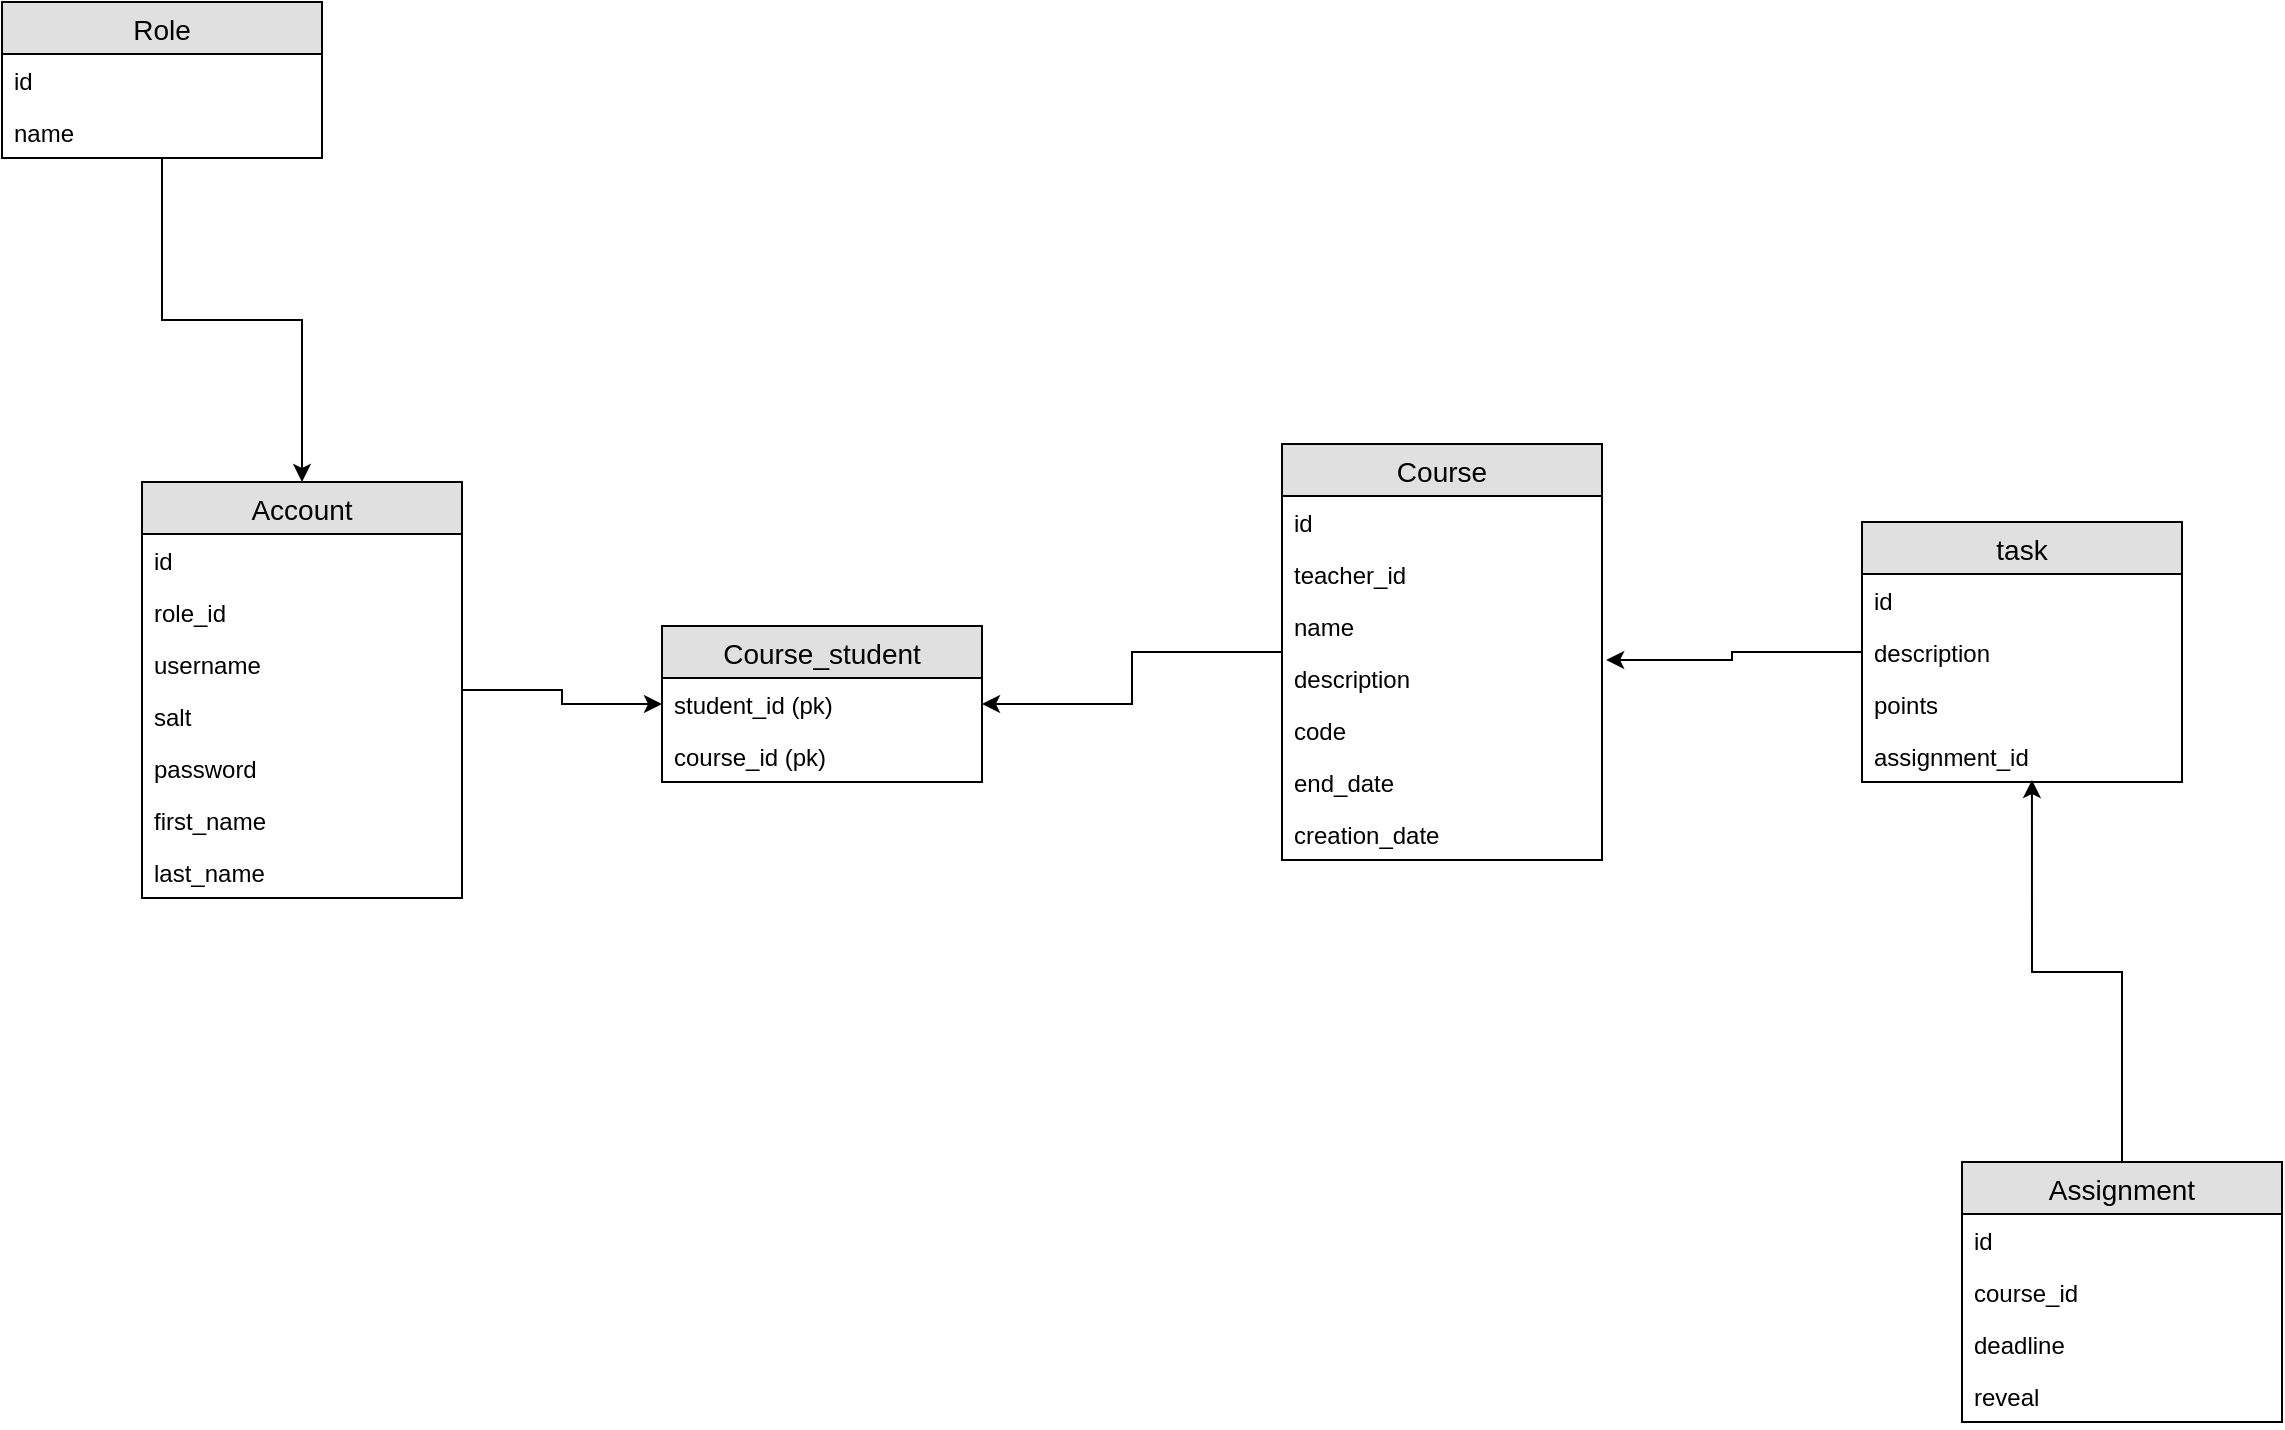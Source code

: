 <mxfile version="12.9.3" type="device"><diagram id="nIe6EKjBMUGzroT0_0yv" name="Page-1"><mxGraphModel dx="2249" dy="822" grid="1" gridSize="10" guides="1" tooltips="1" connect="1" arrows="1" fold="1" page="1" pageScale="1" pageWidth="827" pageHeight="1169" math="0" shadow="0"><root><mxCell id="0"/><mxCell id="1" parent="0"/><mxCell id="nnWa_xchrE9BKTjUs9vL-15" style="edgeStyle=orthogonalEdgeStyle;rounded=0;orthogonalLoop=1;jettySize=auto;html=1;entryX=0.5;entryY=0;entryDx=0;entryDy=0;" edge="1" parent="1" source="nnWa_xchrE9BKTjUs9vL-11" target="nnWa_xchrE9BKTjUs9vL-1"><mxGeometry relative="1" as="geometry"/></mxCell><mxCell id="nnWa_xchrE9BKTjUs9vL-11" value="Role" style="swimlane;fontStyle=0;childLayout=stackLayout;horizontal=1;startSize=26;fillColor=#e0e0e0;horizontalStack=0;resizeParent=1;resizeParentMax=0;resizeLast=0;collapsible=1;marginBottom=0;swimlaneFillColor=#ffffff;align=center;fontSize=14;" vertex="1" parent="1"><mxGeometry x="-20" y="100" width="160" height="78" as="geometry"/></mxCell><mxCell id="nnWa_xchrE9BKTjUs9vL-12" value="id" style="text;strokeColor=none;fillColor=none;spacingLeft=4;spacingRight=4;overflow=hidden;rotatable=0;points=[[0,0.5],[1,0.5]];portConstraint=eastwest;fontSize=12;" vertex="1" parent="nnWa_xchrE9BKTjUs9vL-11"><mxGeometry y="26" width="160" height="26" as="geometry"/></mxCell><mxCell id="nnWa_xchrE9BKTjUs9vL-13" value="name" style="text;strokeColor=none;fillColor=none;spacingLeft=4;spacingRight=4;overflow=hidden;rotatable=0;points=[[0,0.5],[1,0.5]];portConstraint=eastwest;fontSize=12;" vertex="1" parent="nnWa_xchrE9BKTjUs9vL-11"><mxGeometry y="52" width="160" height="26" as="geometry"/></mxCell><mxCell id="nnWa_xchrE9BKTjUs9vL-40" style="edgeStyle=orthogonalEdgeStyle;rounded=0;orthogonalLoop=1;jettySize=auto;html=1;entryX=0;entryY=0.5;entryDx=0;entryDy=0;" edge="1" parent="1" source="nnWa_xchrE9BKTjUs9vL-1" target="nnWa_xchrE9BKTjUs9vL-25"><mxGeometry relative="1" as="geometry"/></mxCell><mxCell id="nnWa_xchrE9BKTjUs9vL-1" value="Account" style="swimlane;fontStyle=0;childLayout=stackLayout;horizontal=1;startSize=26;fillColor=#e0e0e0;horizontalStack=0;resizeParent=1;resizeParentMax=0;resizeLast=0;collapsible=1;marginBottom=0;swimlaneFillColor=#ffffff;align=center;fontSize=14;" vertex="1" parent="1"><mxGeometry x="50" y="340" width="160" height="208" as="geometry"/></mxCell><mxCell id="nnWa_xchrE9BKTjUs9vL-2" value="id" style="text;strokeColor=none;fillColor=none;spacingLeft=4;spacingRight=4;overflow=hidden;rotatable=0;points=[[0,0.5],[1,0.5]];portConstraint=eastwest;fontSize=12;" vertex="1" parent="nnWa_xchrE9BKTjUs9vL-1"><mxGeometry y="26" width="160" height="26" as="geometry"/></mxCell><mxCell id="nnWa_xchrE9BKTjUs9vL-3" value="role_id" style="text;strokeColor=none;fillColor=none;spacingLeft=4;spacingRight=4;overflow=hidden;rotatable=0;points=[[0,0.5],[1,0.5]];portConstraint=eastwest;fontSize=12;" vertex="1" parent="nnWa_xchrE9BKTjUs9vL-1"><mxGeometry y="52" width="160" height="26" as="geometry"/></mxCell><mxCell id="nnWa_xchrE9BKTjUs9vL-7" value="username" style="text;strokeColor=none;fillColor=none;spacingLeft=4;spacingRight=4;overflow=hidden;rotatable=0;points=[[0,0.5],[1,0.5]];portConstraint=eastwest;fontSize=12;" vertex="1" parent="nnWa_xchrE9BKTjUs9vL-1"><mxGeometry y="78" width="160" height="26" as="geometry"/></mxCell><mxCell id="nnWa_xchrE9BKTjUs9vL-8" value="salt" style="text;strokeColor=none;fillColor=none;spacingLeft=4;spacingRight=4;overflow=hidden;rotatable=0;points=[[0,0.5],[1,0.5]];portConstraint=eastwest;fontSize=12;" vertex="1" parent="nnWa_xchrE9BKTjUs9vL-1"><mxGeometry y="104" width="160" height="26" as="geometry"/></mxCell><mxCell id="nnWa_xchrE9BKTjUs9vL-10" value="password" style="text;strokeColor=none;fillColor=none;spacingLeft=4;spacingRight=4;overflow=hidden;rotatable=0;points=[[0,0.5],[1,0.5]];portConstraint=eastwest;fontSize=12;" vertex="1" parent="nnWa_xchrE9BKTjUs9vL-1"><mxGeometry y="130" width="160" height="26" as="geometry"/></mxCell><mxCell id="nnWa_xchrE9BKTjUs9vL-9" value="first_name" style="text;strokeColor=none;fillColor=none;spacingLeft=4;spacingRight=4;overflow=hidden;rotatable=0;points=[[0,0.5],[1,0.5]];portConstraint=eastwest;fontSize=12;" vertex="1" parent="nnWa_xchrE9BKTjUs9vL-1"><mxGeometry y="156" width="160" height="26" as="geometry"/></mxCell><mxCell id="nnWa_xchrE9BKTjUs9vL-4" value="last_name" style="text;strokeColor=none;fillColor=none;spacingLeft=4;spacingRight=4;overflow=hidden;rotatable=0;points=[[0,0.5],[1,0.5]];portConstraint=eastwest;fontSize=12;" vertex="1" parent="nnWa_xchrE9BKTjUs9vL-1"><mxGeometry y="182" width="160" height="26" as="geometry"/></mxCell><mxCell id="nnWa_xchrE9BKTjUs9vL-39" style="edgeStyle=orthogonalEdgeStyle;rounded=0;orthogonalLoop=1;jettySize=auto;html=1;entryX=1;entryY=0.5;entryDx=0;entryDy=0;" edge="1" parent="1" source="nnWa_xchrE9BKTjUs9vL-16" target="nnWa_xchrE9BKTjUs9vL-25"><mxGeometry relative="1" as="geometry"/></mxCell><mxCell id="nnWa_xchrE9BKTjUs9vL-16" value="Course" style="swimlane;fontStyle=0;childLayout=stackLayout;horizontal=1;startSize=26;fillColor=#e0e0e0;horizontalStack=0;resizeParent=1;resizeParentMax=0;resizeLast=0;collapsible=1;marginBottom=0;swimlaneFillColor=#ffffff;align=center;fontSize=14;" vertex="1" parent="1"><mxGeometry x="620" y="321" width="160" height="208" as="geometry"/></mxCell><mxCell id="nnWa_xchrE9BKTjUs9vL-17" value="id" style="text;strokeColor=none;fillColor=none;spacingLeft=4;spacingRight=4;overflow=hidden;rotatable=0;points=[[0,0.5],[1,0.5]];portConstraint=eastwest;fontSize=12;" vertex="1" parent="nnWa_xchrE9BKTjUs9vL-16"><mxGeometry y="26" width="160" height="26" as="geometry"/></mxCell><mxCell id="nnWa_xchrE9BKTjUs9vL-18" value="teacher_id" style="text;strokeColor=none;fillColor=none;spacingLeft=4;spacingRight=4;overflow=hidden;rotatable=0;points=[[0,0.5],[1,0.5]];portConstraint=eastwest;fontSize=12;" vertex="1" parent="nnWa_xchrE9BKTjUs9vL-16"><mxGeometry y="52" width="160" height="26" as="geometry"/></mxCell><mxCell id="nnWa_xchrE9BKTjUs9vL-19" value="name" style="text;strokeColor=none;fillColor=none;spacingLeft=4;spacingRight=4;overflow=hidden;rotatable=0;points=[[0,0.5],[1,0.5]];portConstraint=eastwest;fontSize=12;" vertex="1" parent="nnWa_xchrE9BKTjUs9vL-16"><mxGeometry y="78" width="160" height="26" as="geometry"/></mxCell><mxCell id="nnWa_xchrE9BKTjUs9vL-20" value="description" style="text;strokeColor=none;fillColor=none;spacingLeft=4;spacingRight=4;overflow=hidden;rotatable=0;points=[[0,0.5],[1,0.5]];portConstraint=eastwest;fontSize=12;" vertex="1" parent="nnWa_xchrE9BKTjUs9vL-16"><mxGeometry y="104" width="160" height="26" as="geometry"/></mxCell><mxCell id="nnWa_xchrE9BKTjUs9vL-21" value="code" style="text;strokeColor=none;fillColor=none;spacingLeft=4;spacingRight=4;overflow=hidden;rotatable=0;points=[[0,0.5],[1,0.5]];portConstraint=eastwest;fontSize=12;" vertex="1" parent="nnWa_xchrE9BKTjUs9vL-16"><mxGeometry y="130" width="160" height="26" as="geometry"/></mxCell><mxCell id="nnWa_xchrE9BKTjUs9vL-22" value="end_date" style="text;strokeColor=none;fillColor=none;spacingLeft=4;spacingRight=4;overflow=hidden;rotatable=0;points=[[0,0.5],[1,0.5]];portConstraint=eastwest;fontSize=12;" vertex="1" parent="nnWa_xchrE9BKTjUs9vL-16"><mxGeometry y="156" width="160" height="26" as="geometry"/></mxCell><mxCell id="nnWa_xchrE9BKTjUs9vL-23" value="creation_date" style="text;strokeColor=none;fillColor=none;spacingLeft=4;spacingRight=4;overflow=hidden;rotatable=0;points=[[0,0.5],[1,0.5]];portConstraint=eastwest;fontSize=12;" vertex="1" parent="nnWa_xchrE9BKTjUs9vL-16"><mxGeometry y="182" width="160" height="26" as="geometry"/></mxCell><mxCell id="nnWa_xchrE9BKTjUs9vL-24" value="Course_student" style="swimlane;fontStyle=0;childLayout=stackLayout;horizontal=1;startSize=26;fillColor=#e0e0e0;horizontalStack=0;resizeParent=1;resizeParentMax=0;resizeLast=0;collapsible=1;marginBottom=0;swimlaneFillColor=#ffffff;align=center;fontSize=14;" vertex="1" parent="1"><mxGeometry x="310" y="412" width="160" height="78" as="geometry"/></mxCell><mxCell id="nnWa_xchrE9BKTjUs9vL-25" value="student_id (pk)" style="text;strokeColor=none;fillColor=none;spacingLeft=4;spacingRight=4;overflow=hidden;rotatable=0;points=[[0,0.5],[1,0.5]];portConstraint=eastwest;fontSize=12;" vertex="1" parent="nnWa_xchrE9BKTjUs9vL-24"><mxGeometry y="26" width="160" height="26" as="geometry"/></mxCell><mxCell id="nnWa_xchrE9BKTjUs9vL-26" value="course_id (pk)" style="text;strokeColor=none;fillColor=none;spacingLeft=4;spacingRight=4;overflow=hidden;rotatable=0;points=[[0,0.5],[1,0.5]];portConstraint=eastwest;fontSize=12;" vertex="1" parent="nnWa_xchrE9BKTjUs9vL-24"><mxGeometry y="52" width="160" height="26" as="geometry"/></mxCell><mxCell id="nnWa_xchrE9BKTjUs9vL-41" style="edgeStyle=orthogonalEdgeStyle;rounded=0;orthogonalLoop=1;jettySize=auto;html=1;entryX=1.013;entryY=0.154;entryDx=0;entryDy=0;entryPerimeter=0;" edge="1" parent="1" source="nnWa_xchrE9BKTjUs9vL-33" target="nnWa_xchrE9BKTjUs9vL-20"><mxGeometry relative="1" as="geometry"/></mxCell><mxCell id="nnWa_xchrE9BKTjUs9vL-33" value="task" style="swimlane;fontStyle=0;childLayout=stackLayout;horizontal=1;startSize=26;fillColor=#e0e0e0;horizontalStack=0;resizeParent=1;resizeParentMax=0;resizeLast=0;collapsible=1;marginBottom=0;swimlaneFillColor=#ffffff;align=center;fontSize=14;" vertex="1" parent="1"><mxGeometry x="910" y="360" width="160" height="130" as="geometry"/></mxCell><mxCell id="nnWa_xchrE9BKTjUs9vL-34" value="id" style="text;strokeColor=none;fillColor=none;spacingLeft=4;spacingRight=4;overflow=hidden;rotatable=0;points=[[0,0.5],[1,0.5]];portConstraint=eastwest;fontSize=12;" vertex="1" parent="nnWa_xchrE9BKTjUs9vL-33"><mxGeometry y="26" width="160" height="26" as="geometry"/></mxCell><mxCell id="nnWa_xchrE9BKTjUs9vL-36" value="description" style="text;strokeColor=none;fillColor=none;spacingLeft=4;spacingRight=4;overflow=hidden;rotatable=0;points=[[0,0.5],[1,0.5]];portConstraint=eastwest;fontSize=12;" vertex="1" parent="nnWa_xchrE9BKTjUs9vL-33"><mxGeometry y="52" width="160" height="26" as="geometry"/></mxCell><mxCell id="nnWa_xchrE9BKTjUs9vL-35" value="points" style="text;strokeColor=none;fillColor=none;spacingLeft=4;spacingRight=4;overflow=hidden;rotatable=0;points=[[0,0.5],[1,0.5]];portConstraint=eastwest;fontSize=12;" vertex="1" parent="nnWa_xchrE9BKTjUs9vL-33"><mxGeometry y="78" width="160" height="26" as="geometry"/></mxCell><mxCell id="nnWa_xchrE9BKTjUs9vL-38" value="assignment_id" style="text;strokeColor=none;fillColor=none;spacingLeft=4;spacingRight=4;overflow=hidden;rotatable=0;points=[[0,0.5],[1,0.5]];portConstraint=eastwest;fontSize=12;" vertex="1" parent="nnWa_xchrE9BKTjUs9vL-33"><mxGeometry y="104" width="160" height="26" as="geometry"/></mxCell><mxCell id="nnWa_xchrE9BKTjUs9vL-42" style="edgeStyle=orthogonalEdgeStyle;rounded=0;orthogonalLoop=1;jettySize=auto;html=1;entryX=0.531;entryY=0.962;entryDx=0;entryDy=0;entryPerimeter=0;" edge="1" parent="1" source="nnWa_xchrE9BKTjUs9vL-27" target="nnWa_xchrE9BKTjUs9vL-38"><mxGeometry relative="1" as="geometry"/></mxCell><mxCell id="nnWa_xchrE9BKTjUs9vL-27" value="Assignment" style="swimlane;fontStyle=0;childLayout=stackLayout;horizontal=1;startSize=26;fillColor=#e0e0e0;horizontalStack=0;resizeParent=1;resizeParentMax=0;resizeLast=0;collapsible=1;marginBottom=0;swimlaneFillColor=#ffffff;align=center;fontSize=14;" vertex="1" parent="1"><mxGeometry x="960" y="680" width="160" height="130" as="geometry"/></mxCell><mxCell id="nnWa_xchrE9BKTjUs9vL-28" value="id" style="text;strokeColor=none;fillColor=none;spacingLeft=4;spacingRight=4;overflow=hidden;rotatable=0;points=[[0,0.5],[1,0.5]];portConstraint=eastwest;fontSize=12;" vertex="1" parent="nnWa_xchrE9BKTjUs9vL-27"><mxGeometry y="26" width="160" height="26" as="geometry"/></mxCell><mxCell id="nnWa_xchrE9BKTjUs9vL-30" value="course_id" style="text;strokeColor=none;fillColor=none;spacingLeft=4;spacingRight=4;overflow=hidden;rotatable=0;points=[[0,0.5],[1,0.5]];portConstraint=eastwest;fontSize=12;" vertex="1" parent="nnWa_xchrE9BKTjUs9vL-27"><mxGeometry y="52" width="160" height="26" as="geometry"/></mxCell><mxCell id="nnWa_xchrE9BKTjUs9vL-32" value="deadline" style="text;strokeColor=none;fillColor=none;spacingLeft=4;spacingRight=4;overflow=hidden;rotatable=0;points=[[0,0.5],[1,0.5]];portConstraint=eastwest;fontSize=12;" vertex="1" parent="nnWa_xchrE9BKTjUs9vL-27"><mxGeometry y="78" width="160" height="26" as="geometry"/></mxCell><mxCell id="nnWa_xchrE9BKTjUs9vL-31" value="reveal" style="text;strokeColor=none;fillColor=none;spacingLeft=4;spacingRight=4;overflow=hidden;rotatable=0;points=[[0,0.5],[1,0.5]];portConstraint=eastwest;fontSize=12;" vertex="1" parent="nnWa_xchrE9BKTjUs9vL-27"><mxGeometry y="104" width="160" height="26" as="geometry"/></mxCell></root></mxGraphModel></diagram></mxfile>